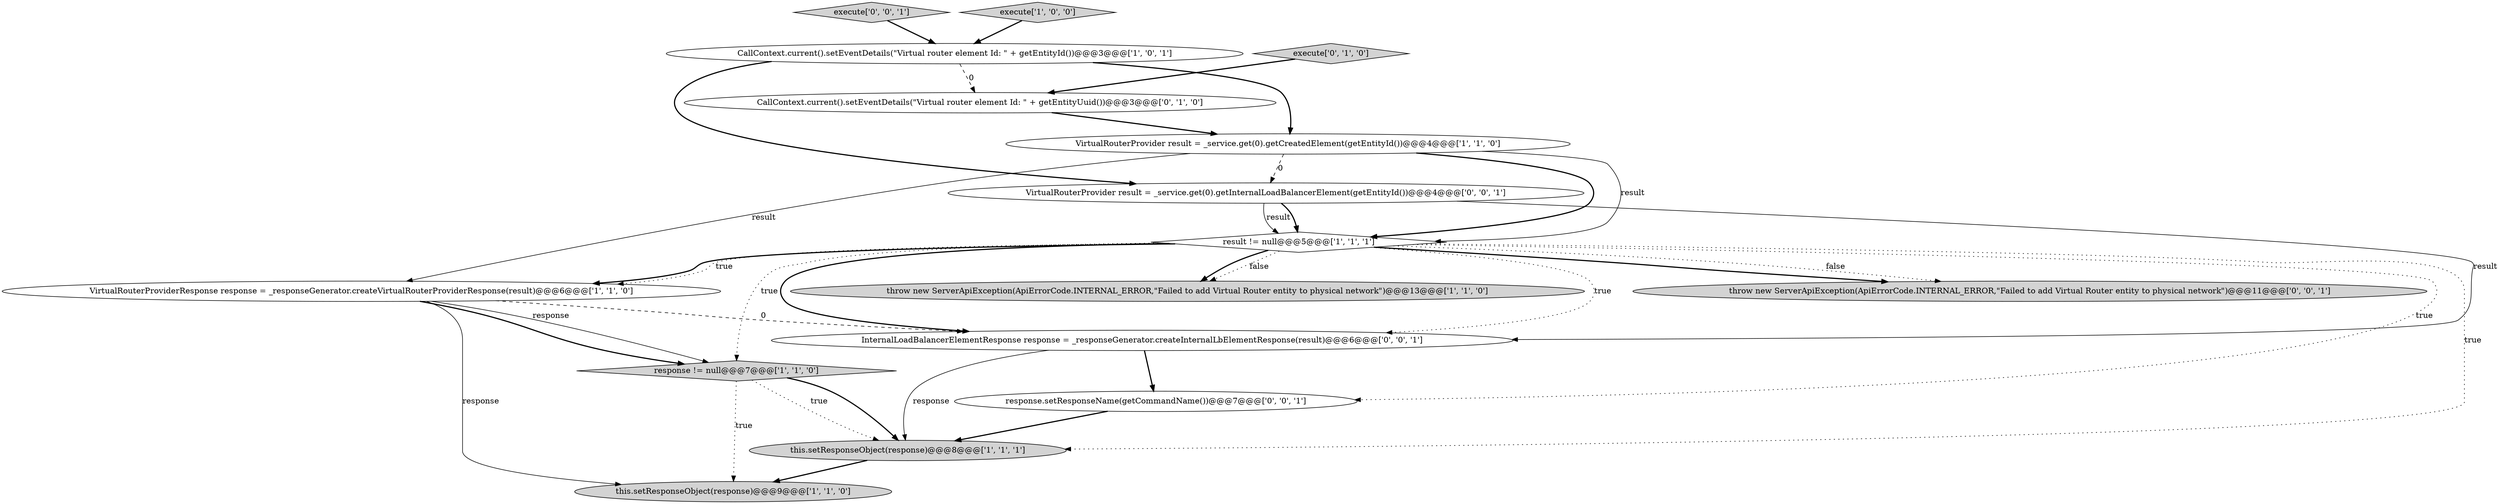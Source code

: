 digraph {
0 [style = filled, label = "response != null@@@7@@@['1', '1', '0']", fillcolor = lightgray, shape = diamond image = "AAA0AAABBB1BBB"];
3 [style = filled, label = "result != null@@@5@@@['1', '1', '1']", fillcolor = white, shape = diamond image = "AAA0AAABBB1BBB"];
7 [style = filled, label = "VirtualRouterProvider result = _service.get(0).getCreatedElement(getEntityId())@@@4@@@['1', '1', '0']", fillcolor = white, shape = ellipse image = "AAA0AAABBB1BBB"];
6 [style = filled, label = "throw new ServerApiException(ApiErrorCode.INTERNAL_ERROR,\"Failed to add Virtual Router entity to physical network\")@@@13@@@['1', '1', '0']", fillcolor = lightgray, shape = ellipse image = "AAA0AAABBB1BBB"];
1 [style = filled, label = "CallContext.current().setEventDetails(\"Virtual router element Id: \" + getEntityId())@@@3@@@['1', '0', '1']", fillcolor = white, shape = ellipse image = "AAA0AAABBB1BBB"];
9 [style = filled, label = "CallContext.current().setEventDetails(\"Virtual router element Id: \" + getEntityUuid())@@@3@@@['0', '1', '0']", fillcolor = white, shape = ellipse image = "AAA1AAABBB2BBB"];
8 [style = filled, label = "this.setResponseObject(response)@@@8@@@['1', '1', '1']", fillcolor = lightgray, shape = ellipse image = "AAA0AAABBB1BBB"];
14 [style = filled, label = "execute['0', '0', '1']", fillcolor = lightgray, shape = diamond image = "AAA0AAABBB3BBB"];
5 [style = filled, label = "VirtualRouterProviderResponse response = _responseGenerator.createVirtualRouterProviderResponse(result)@@@6@@@['1', '1', '0']", fillcolor = white, shape = ellipse image = "AAA0AAABBB1BBB"];
11 [style = filled, label = "InternalLoadBalancerElementResponse response = _responseGenerator.createInternalLbElementResponse(result)@@@6@@@['0', '0', '1']", fillcolor = white, shape = ellipse image = "AAA0AAABBB3BBB"];
10 [style = filled, label = "execute['0', '1', '0']", fillcolor = lightgray, shape = diamond image = "AAA0AAABBB2BBB"];
13 [style = filled, label = "response.setResponseName(getCommandName())@@@7@@@['0', '0', '1']", fillcolor = white, shape = ellipse image = "AAA0AAABBB3BBB"];
4 [style = filled, label = "execute['1', '0', '0']", fillcolor = lightgray, shape = diamond image = "AAA0AAABBB1BBB"];
15 [style = filled, label = "throw new ServerApiException(ApiErrorCode.INTERNAL_ERROR,\"Failed to add Virtual Router entity to physical network\")@@@11@@@['0', '0', '1']", fillcolor = lightgray, shape = ellipse image = "AAA0AAABBB3BBB"];
12 [style = filled, label = "VirtualRouterProvider result = _service.get(0).getInternalLoadBalancerElement(getEntityId())@@@4@@@['0', '0', '1']", fillcolor = white, shape = ellipse image = "AAA0AAABBB3BBB"];
2 [style = filled, label = "this.setResponseObject(response)@@@9@@@['1', '1', '0']", fillcolor = lightgray, shape = ellipse image = "AAA0AAABBB1BBB"];
0->2 [style = dotted, label="true"];
7->3 [style = solid, label="result"];
3->15 [style = dotted, label="false"];
3->11 [style = bold, label=""];
12->11 [style = solid, label="result"];
12->3 [style = solid, label="result"];
3->6 [style = dotted, label="false"];
0->8 [style = dotted, label="true"];
10->9 [style = bold, label=""];
1->12 [style = bold, label=""];
1->9 [style = dashed, label="0"];
3->8 [style = dotted, label="true"];
0->8 [style = bold, label=""];
3->5 [style = bold, label=""];
5->11 [style = dashed, label="0"];
4->1 [style = bold, label=""];
7->5 [style = solid, label="result"];
3->6 [style = bold, label=""];
14->1 [style = bold, label=""];
7->3 [style = bold, label=""];
3->0 [style = dotted, label="true"];
5->0 [style = bold, label=""];
8->2 [style = bold, label=""];
11->8 [style = solid, label="response"];
5->0 [style = solid, label="response"];
12->3 [style = bold, label=""];
3->11 [style = dotted, label="true"];
11->13 [style = bold, label=""];
7->12 [style = dashed, label="0"];
3->15 [style = bold, label=""];
13->8 [style = bold, label=""];
1->7 [style = bold, label=""];
5->2 [style = solid, label="response"];
3->5 [style = dotted, label="true"];
3->13 [style = dotted, label="true"];
9->7 [style = bold, label=""];
}
